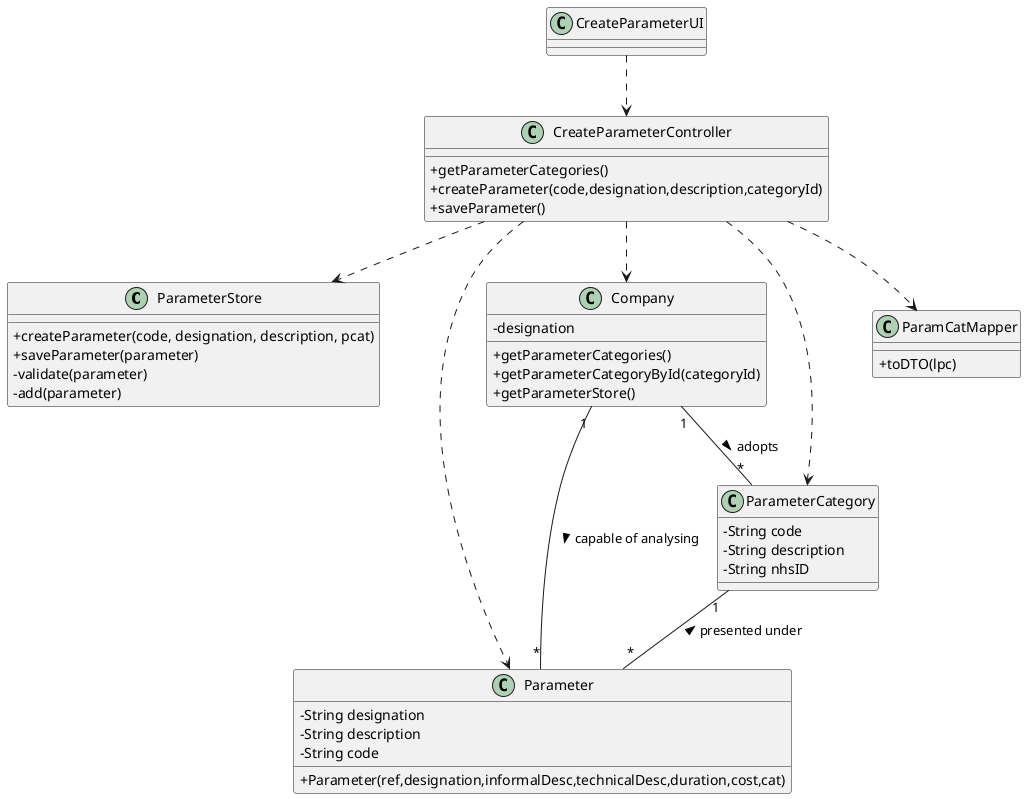 @startuml
skinparam classAttributeIconSize 0


class ParameterStore{
  +createParameter(code, designation, description, pcat)
  +saveParameter(parameter)
  -validate(parameter)
  -add(parameter)
}


class Parameter {
  - String designation
  - String description
  - String code
  +Parameter(ref,designation,informalDesc,technicalDesc,duration,cost,cat)
}

class Company {
  -designation
  +getParameterCategories()
  +getParameterCategoryById(categoryId)
  +getParameterStore()
}

class ParameterCategory {
  -String code
  -String description
  -String nhsID
}



class ParamCatMapper{
  +toDTO(lpc)
}


class CreateParameterController {
  +getParameterCategories()
  +createParameter(code,designation,description,categoryId)
  +saveParameter()
}

class CreateParameterUI {
}

CreateParameterUI ..> CreateParameterController
CreateParameterController ..> ParameterCategory
CreateParameterController ..> ParamCatMapper
CreateParameterController ..> Parameter
CreateParameterController ..> Company
CreateParameterController ..> ParameterStore

Company "1" -- "*" Parameter : > capable of analysing
Company "1" -- "*" ParameterCategory : > adopts
ParameterCategory "1" -- "*" Parameter : < presented under



@enduml